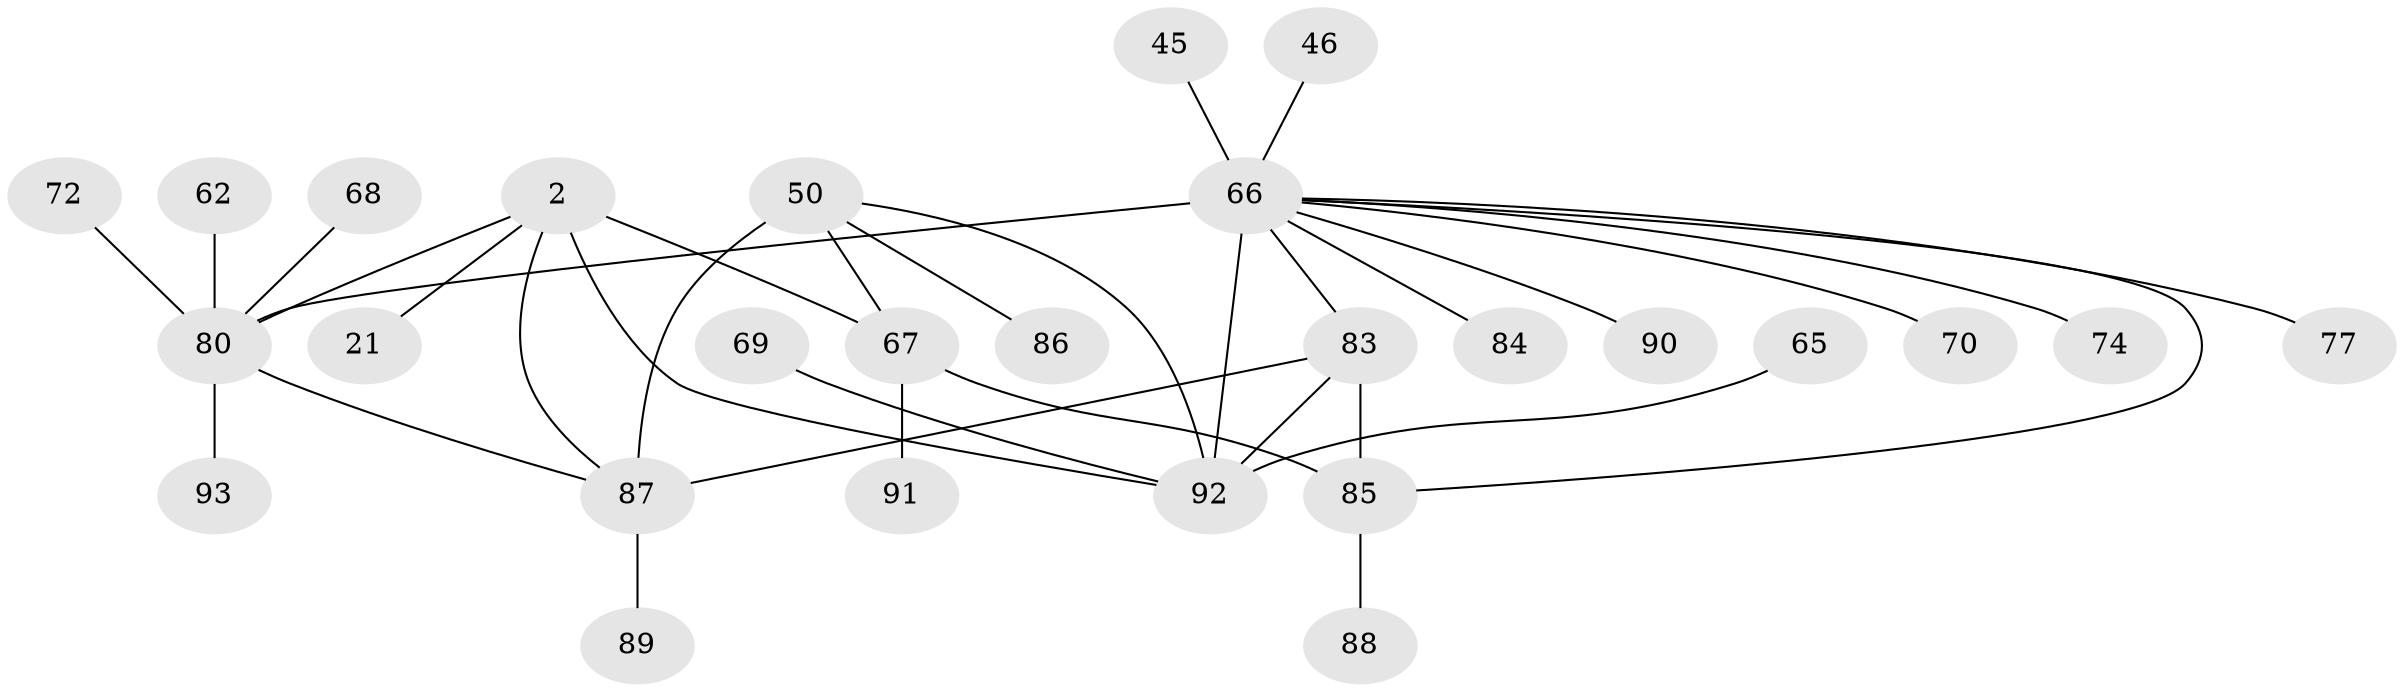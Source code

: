 // original degree distribution, {6: 0.06451612903225806, 5: 0.03225806451612903, 8: 0.043010752688172046, 9: 0.021505376344086023, 7: 0.021505376344086023, 11: 0.010752688172043012, 4: 0.043010752688172046, 14: 0.010752688172043012, 1: 0.5268817204301075, 3: 0.03225806451612903, 2: 0.1935483870967742}
// Generated by graph-tools (version 1.1) at 2025/57/03/04/25 21:57:55]
// undirected, 27 vertices, 34 edges
graph export_dot {
graph [start="1"]
  node [color=gray90,style=filled];
  2 [super="+1"];
  21;
  45;
  46;
  50 [super="+16"];
  62;
  65;
  66 [super="+19+23+43+8+30+31+35"];
  67 [super="+49"];
  68 [super="+27"];
  69;
  70;
  72;
  74 [super="+47+54"];
  77 [super="+55+71"];
  80 [super="+7+57"];
  83 [super="+12+37+53+79+82"];
  84;
  85 [super="+75+76"];
  86;
  87 [super="+63+78"];
  88 [super="+38+58+81"];
  89;
  90;
  91 [super="+51"];
  92 [super="+29+20"];
  93;
  2 -- 80 [weight=2];
  2 -- 21;
  2 -- 92 [weight=2];
  2 -- 87;
  2 -- 67 [weight=4];
  45 -- 66;
  46 -- 66;
  50 -- 86;
  50 -- 92 [weight=2];
  50 -- 87 [weight=4];
  50 -- 67;
  62 -- 80;
  65 -- 92;
  66 -- 70;
  66 -- 74;
  66 -- 77;
  66 -- 83 [weight=2];
  66 -- 84;
  66 -- 90;
  66 -- 92 [weight=5];
  66 -- 80 [weight=5];
  66 -- 85;
  67 -- 85 [weight=2];
  67 -- 91;
  68 -- 80;
  69 -- 92 [weight=2];
  72 -- 80;
  80 -- 93;
  80 -- 87 [weight=2];
  83 -- 92;
  83 -- 85 [weight=4];
  83 -- 87;
  85 -- 88;
  87 -- 89;
}
